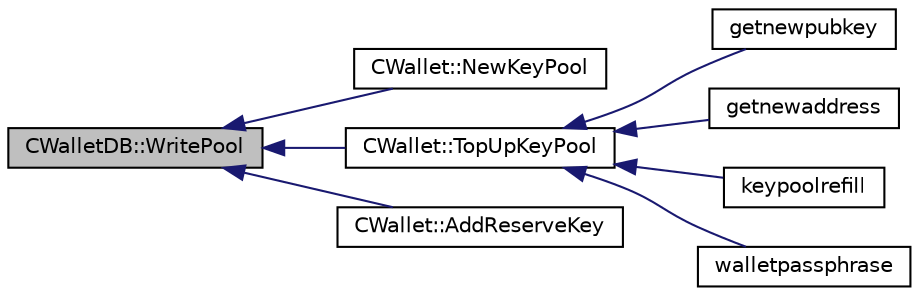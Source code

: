 digraph "CWalletDB::WritePool"
{
  edge [fontname="Helvetica",fontsize="10",labelfontname="Helvetica",labelfontsize="10"];
  node [fontname="Helvetica",fontsize="10",shape=record];
  rankdir="LR";
  Node958 [label="CWalletDB::WritePool",height=0.2,width=0.4,color="black", fillcolor="grey75", style="filled", fontcolor="black"];
  Node958 -> Node959 [dir="back",color="midnightblue",fontsize="10",style="solid",fontname="Helvetica"];
  Node959 [label="CWallet::NewKeyPool",height=0.2,width=0.4,color="black", fillcolor="white", style="filled",URL="$d2/de5/class_c_wallet.html#a7353ba1e79fc4167fbfbe79b41698fa7"];
  Node958 -> Node960 [dir="back",color="midnightblue",fontsize="10",style="solid",fontname="Helvetica"];
  Node960 [label="CWallet::TopUpKeyPool",height=0.2,width=0.4,color="black", fillcolor="white", style="filled",URL="$d2/de5/class_c_wallet.html#aeeeca131336b2ec20cede9a2fccc203a"];
  Node960 -> Node961 [dir="back",color="midnightblue",fontsize="10",style="solid",fontname="Helvetica"];
  Node961 [label="getnewpubkey",height=0.2,width=0.4,color="black", fillcolor="white", style="filled",URL="$df/d1d/rpcwallet_8cpp.html#a3f3bb4d519074126a20dd609a6886a72"];
  Node960 -> Node962 [dir="back",color="midnightblue",fontsize="10",style="solid",fontname="Helvetica"];
  Node962 [label="getnewaddress",height=0.2,width=0.4,color="black", fillcolor="white", style="filled",URL="$df/d1d/rpcwallet_8cpp.html#aead824d845d670fbd8f187ebd4f9a535"];
  Node960 -> Node963 [dir="back",color="midnightblue",fontsize="10",style="solid",fontname="Helvetica"];
  Node963 [label="keypoolrefill",height=0.2,width=0.4,color="black", fillcolor="white", style="filled",URL="$df/d1d/rpcwallet_8cpp.html#afe8615fcf2c8e5319166c2fa8c638e08"];
  Node960 -> Node964 [dir="back",color="midnightblue",fontsize="10",style="solid",fontname="Helvetica"];
  Node964 [label="walletpassphrase",height=0.2,width=0.4,color="black", fillcolor="white", style="filled",URL="$df/d1d/rpcwallet_8cpp.html#a733f7c70e7c18783935e6de9643c0086"];
  Node958 -> Node965 [dir="back",color="midnightblue",fontsize="10",style="solid",fontname="Helvetica"];
  Node965 [label="CWallet::AddReserveKey",height=0.2,width=0.4,color="black", fillcolor="white", style="filled",URL="$d2/de5/class_c_wallet.html#afecefdad197b3b021139cef1fd0e7a9b"];
}

